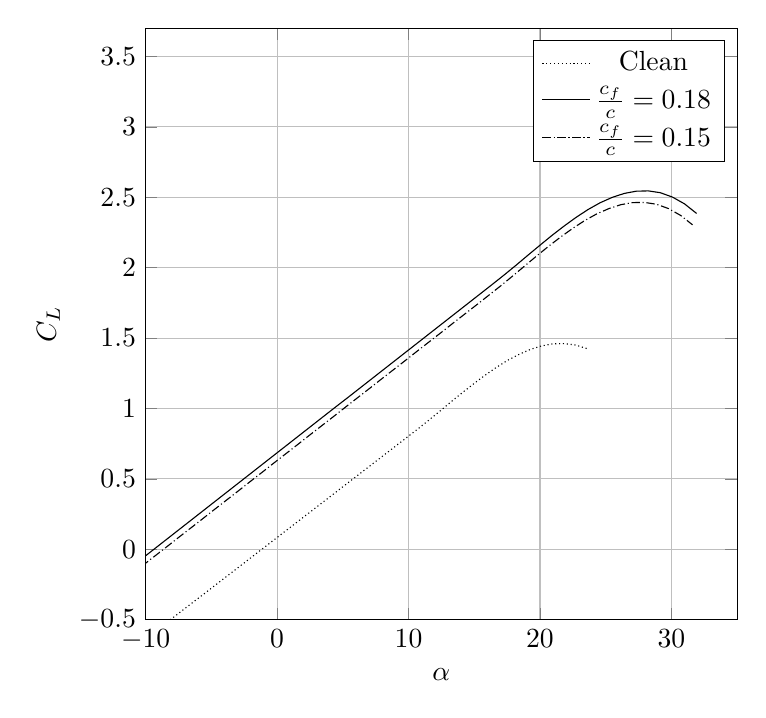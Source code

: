 %CL alpha high lift WING
\begin{tikzpicture}

\begin{axis}[
width=0.75\textwidth,
height=0.75\textwidth,
scaled ticks=false, tick label style={/pgf/number format/fixed},
xmin=-10,
xmax=35,
xlabel={$\alpha$},
xmajorgrids,
ymin=-0.5,
ymax=3.7,
ylabel={$C_L$},
ymajorgrids,
legend entries = {Clean\\$\frac{c_f}{c}=0.18$\\$\frac{c_f}{c}=0.15$\\}]

\addplot [
color=black,
densely dotted
]
table[row sep=crcr]{
-10.0	-0.635\\
-9.139	-0.573\\
-8.277	-0.511\\
-7.416	-0.449\\
-6.555	-0.387\\
-5.694	-0.326\\
-4.832	-0.264\\
-3.971	-0.202\\
-3.11	-0.14\\
-2.249	-0.078\\
-1.387	-0.016\\
-0.526	0.046\\
0.335	0.108\\
1.196	0.17\\
2.058	0.232\\
2.919	0.294\\
3.78	0.356\\
4.641	0.418\\
5.503	0.48\\
6.364	0.542\\
7.225	0.604\\
8.086	0.666\\
8.948	0.728\\
9.809	0.79\\
10.67	0.852\\
11.531	0.916\\
12.393	0.982\\
13.254	1.049\\
14.115	1.114\\
14.976	1.177\\
15.838	1.237\\
16.699	1.293\\
17.56	1.343\\
18.421	1.385\\
19.283	1.42\\
20.144	1.445\\
21.005	1.459\\
21.866	1.461\\
22.728	1.45\\
23.589	1.425\\
};

\addplot [
color=black,
solid
]
table[row sep=crcr]{
-13.0	-0.265\\
-12.083	-0.198\\
-11.167	-0.131\\
-10.25	-0.064\\
-9.334	0.003\\
-8.417	0.07\\
-7.501	0.137\\
-6.584	0.204\\
-5.667	0.271\\
-4.751	0.338\\
-3.834	0.405\\
-2.918	0.472\\
-2.001	0.539\\
-1.085	0.606\\
-0.168	0.673\\
0.749	0.74\\
1.665	0.807\\
2.582	0.874\\
3.498	0.941\\
4.415	1.008\\
5.331	1.074\\
6.248	1.141\\
7.165	1.208\\
8.081	1.275\\
8.998	1.342\\
9.914	1.409\\
10.831	1.476\\
11.747	1.543\\
12.664	1.61\\
13.581	1.677\\
14.497	1.744\\
15.414	1.811\\
16.33	1.878\\
17.247	1.946\\
18.164	2.016\\
19.08	2.088\\
19.997	2.159\\
20.913	2.229\\
21.83	2.295\\
22.746	2.357\\
23.663	2.413\\
24.58	2.461\\
25.496	2.499\\
26.413	2.527\\
27.329	2.543\\
28.246	2.545\\
29.162	2.532\\
30.079	2.501\\
30.996	2.453\\
31.912	2.385\\
};

\addplot [
color=black,
densely dashdotted
]
table[row sep=crcr]{
-13.0	-0.317\\
-12.09	-0.251\\
-11.179	-0.185\\
-10.269	-0.118\\
-9.358	-0.052\\
-8.448	0.014\\
-7.538	0.081\\
-6.627	0.147\\
-5.717	0.213\\
-4.807	0.28\\
-3.896	0.346\\
-2.986	0.412\\
-2.075	0.479\\
-1.165	0.545\\
-0.255	0.612\\
0.656	0.678\\
1.566	0.744\\
2.476	0.811\\
3.387	0.877\\
4.297	0.943\\
5.208	1.01\\
6.118	1.076\\
7.028	1.142\\
7.939	1.209\\
8.849	1.275\\
9.759	1.341\\
10.67	1.408\\
11.58	1.474\\
12.491	1.54\\
13.401	1.607\\
14.311	1.673\\
15.222	1.739\\
16.132	1.806\\
17.042	1.873\\
17.953	1.943\\
18.863	2.014\\
19.774	2.085\\
20.684	2.154\\
21.594	2.219\\
22.505	2.28\\
23.415	2.335\\
24.325	2.382\\
25.236	2.419\\
26.146	2.447\\
27.057	2.462\\
27.967	2.463\\
28.877	2.45\\
29.788	2.419\\
30.698	2.371\\
31.608	2.304\\
};
\end{axis}
\end{tikzpicture}%

